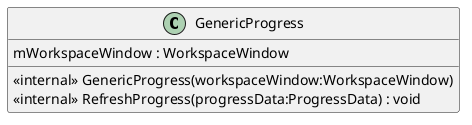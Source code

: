 @startuml
class GenericProgress {
    <<internal>> GenericProgress(workspaceWindow:WorkspaceWindow)
    <<internal>> RefreshProgress(progressData:ProgressData) : void
    mWorkspaceWindow : WorkspaceWindow
}
@enduml

